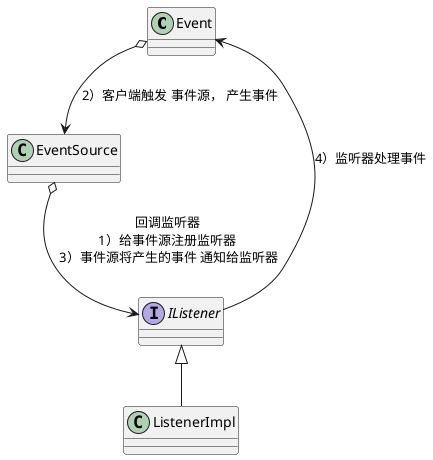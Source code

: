 @startuml
'https://plantuml.com/class-diagram

'回调思想
'监听器 IListener  注册给  事件源 EventSource
'事件源 EventSource  回调  监听器 IListener


class Event
class EventSource
interface IListener
class ListenerImpl


EventSource o--> IListener : 回调监听器\n 1）给事件源注册监听器 \n 3）事件源将产生的事件 通知给监听器
Event o--> EventSource : 2）客户端触发 事件源， 产生事件
IListener <|-- ListenerImpl
IListener --> Event : 4）监听器处理事件


@enduml